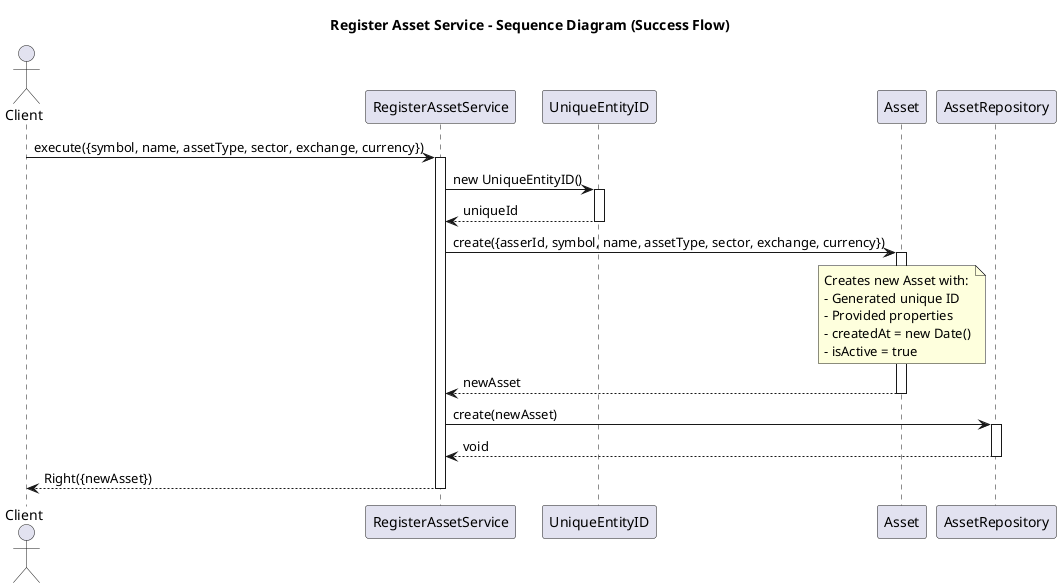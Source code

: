 @startuml Register Asset - Success Flow
title Register Asset Service - Sequence Diagram (Success Flow)

actor Client
participant RegisterAssetService as Service
participant UniqueEntityID as EntityID
participant Asset
participant AssetRepository as Repository

Client -> Service: execute({symbol, name, assetType, sector, exchange, currency})
activate Service

Service -> EntityID: new UniqueEntityID()
activate EntityID
EntityID --> Service: uniqueId
deactivate EntityID

Service -> Asset: create({asserId, symbol, name, assetType, sector, exchange, currency})
activate Asset
note over Asset: Creates new Asset with:\n- Generated unique ID\n- Provided properties\n- createdAt = new Date()\n- isActive = true
Asset --> Service: newAsset
deactivate Asset

Service -> Repository: create(newAsset)
activate Repository
Repository --> Service: void
deactivate Repository

Service --> Client: Right({newAsset})
deactivate Service
@enduml